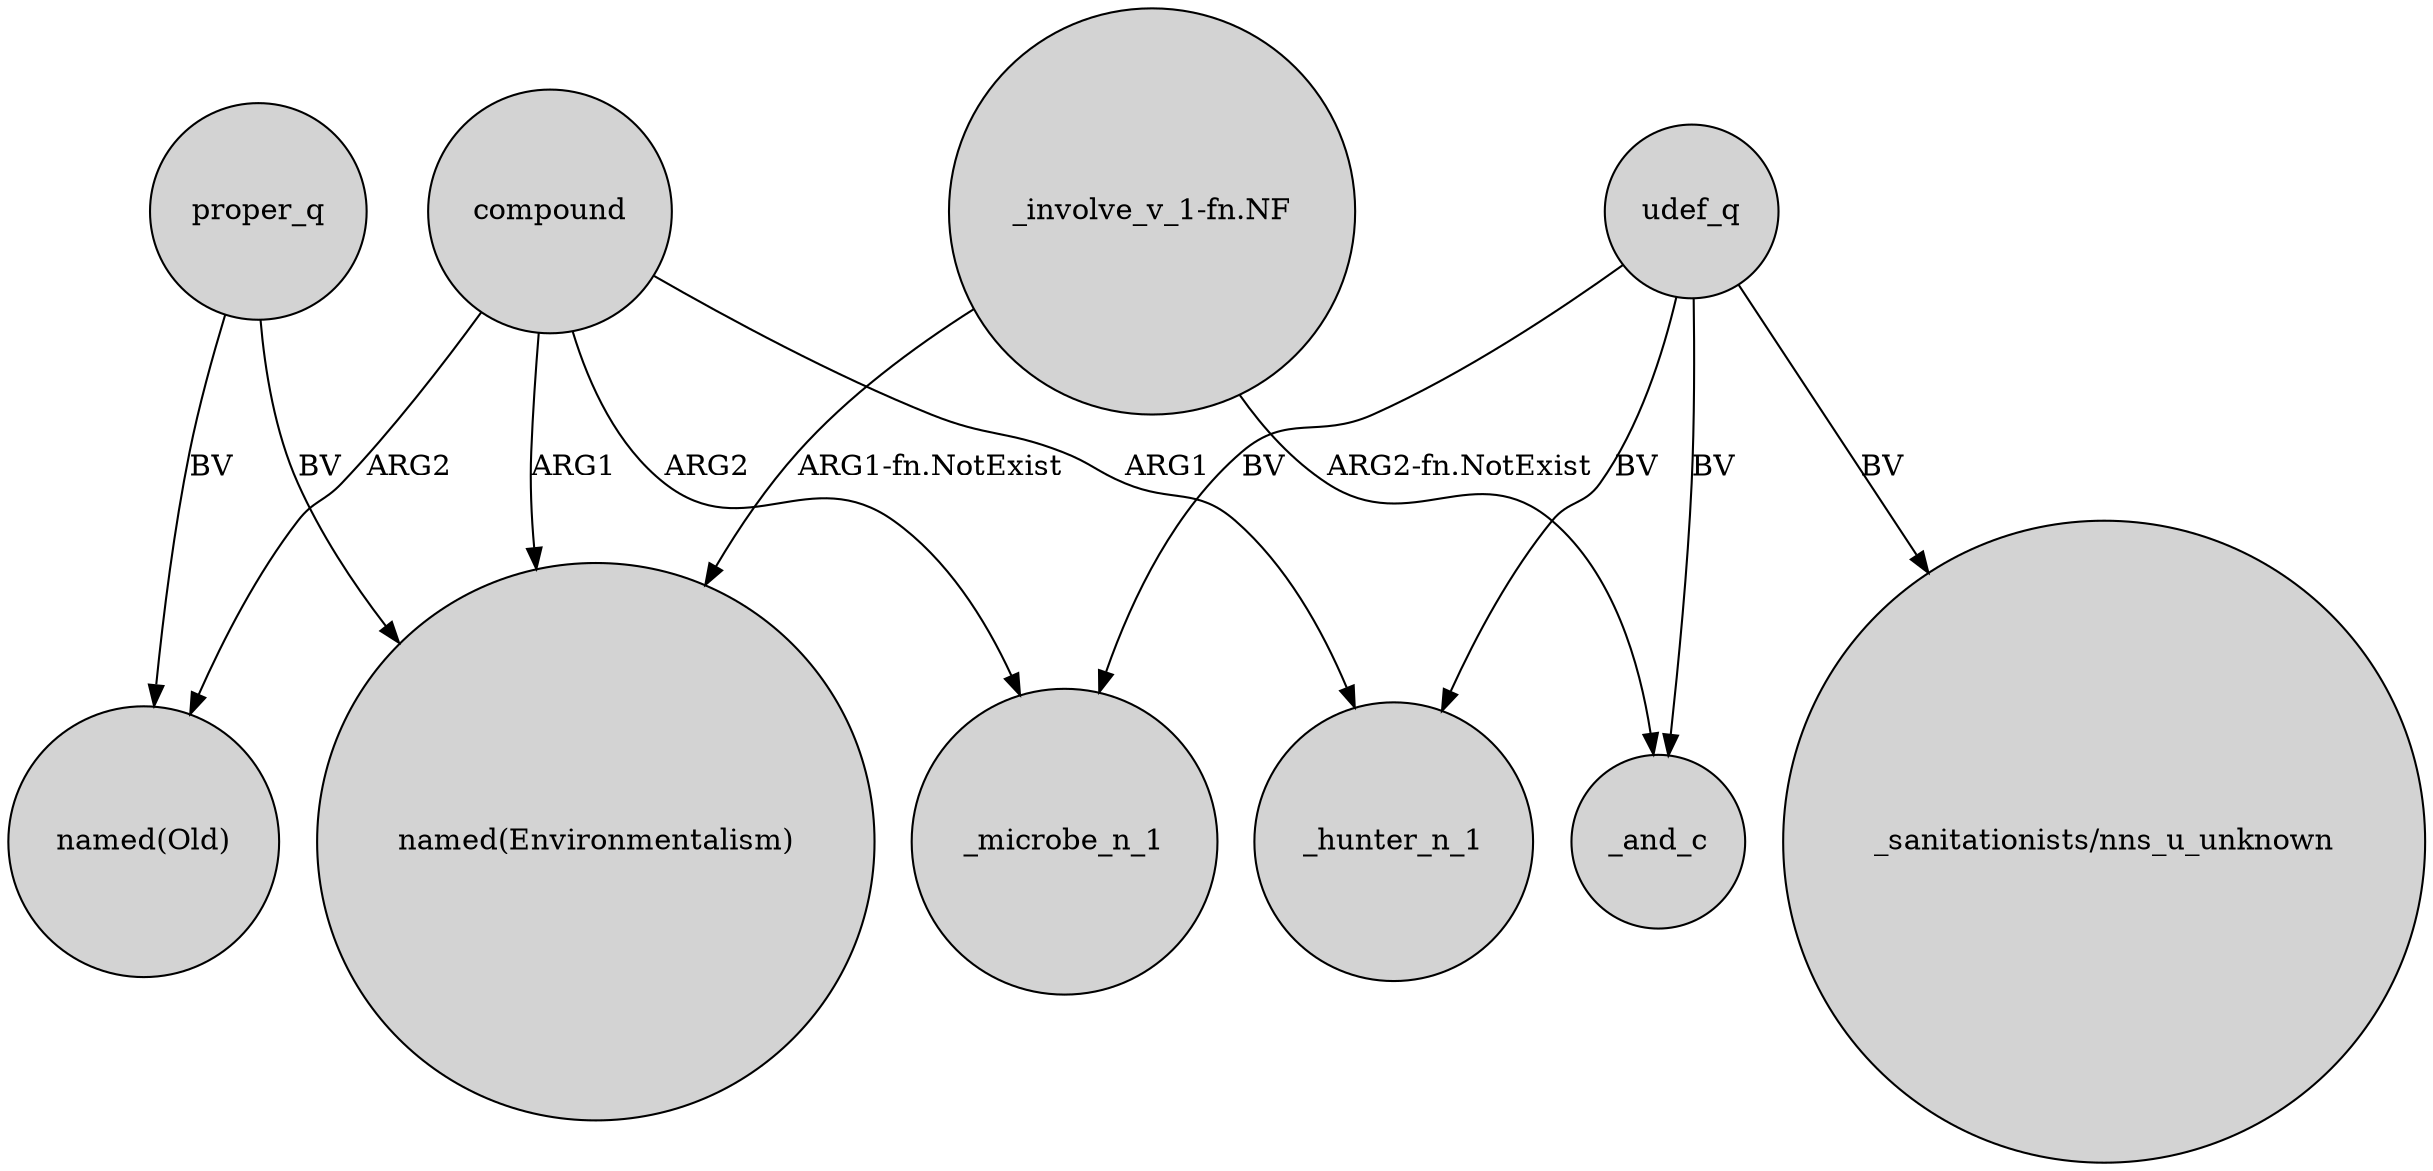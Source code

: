 digraph {
	node [shape=circle style=filled]
	proper_q -> "named(Old)" [label=BV]
	proper_q -> "named(Environmentalism)" [label=BV]
	udef_q -> "_sanitationists/nns_u_unknown" [label=BV]
	"_involve_v_1-fn.NF" -> _and_c [label="ARG2-fn.NotExist"]
	udef_q -> _microbe_n_1 [label=BV]
	compound -> "named(Environmentalism)" [label=ARG1]
	compound -> _hunter_n_1 [label=ARG1]
	udef_q -> _and_c [label=BV]
	compound -> "named(Old)" [label=ARG2]
	"_involve_v_1-fn.NF" -> "named(Environmentalism)" [label="ARG1-fn.NotExist"]
	compound -> _microbe_n_1 [label=ARG2]
	udef_q -> _hunter_n_1 [label=BV]
}
